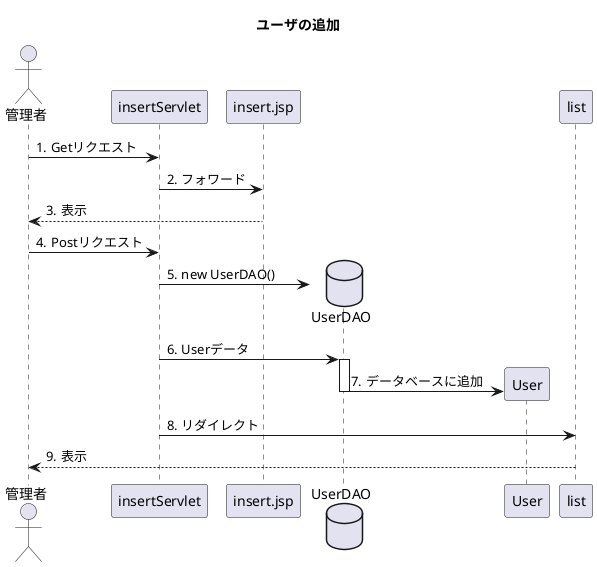 @startuml
title ユーザの追加

autonumber "#."

actor 管理者
participant insertServlet
participant insert.jsp
database UserDAO
participant User


管理者 -> insertServlet:Getリクエスト
insertServlet -> insert.jsp:フォワード
insert.jsp --> 管理者:表示
管理者 -> insertServlet:Postリクエスト
insertServlet -> UserDAO**:new UserDAO()
insertServlet -> UserDAO++:Userデータ
UserDAO -> User**:データベースに追加
UserDAO--
insertServlet -> list:リダイレクト
list --> 管理者:表示

@enduml